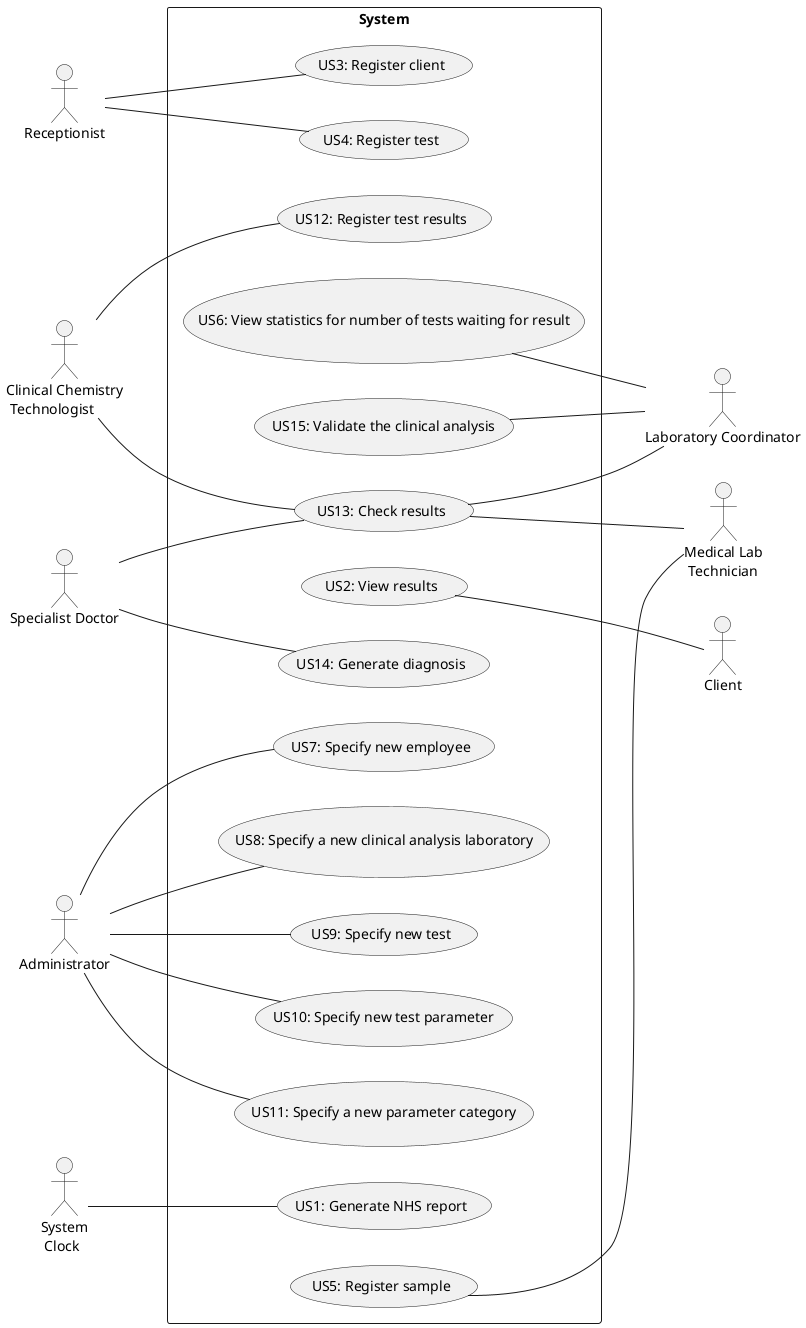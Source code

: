 @startuml
'https://plantuml.com/use-case-diagram

left to right direction
skinparam packageStyle rectangle
'Actors
:Receptionist:
:Medical Lab\n Technician: as MLT
:Clinical Chemistry\n Technologist: as CCT
:Specialist Doctor: as Doctor
:Laboratory Coordinator: as LC
:Client:
:Administrator:
:System\n Clock: as Clock

package System {
    (US4: Register test) as US4
    (US3: Register client) as US3
    (US12: Register test results) as US12
    (US14: Generate diagnosis) as US14
    (US1: Generate NHS report) as US1
    (US15: Validate the clinical analysis) as US15
    (US2: View results) as US2
    (US13: Check results) as US13
    (US7: Specify new employee) as US7
    (US8: Specify a new clinical analysis laboratory) as US8
    (US9: Specify new test) as US9
    (US10: Specify new test parameter) as US10
    (US11: Specify a new parameter category) as US11
    (US5: Register sample) as US5
    (US6: View statistics for number of tests waiting for result) as US6
}

'Use Cases
Receptionist -- US4
Receptionist -- US3
CCT -- US12
CCT -- US13
Doctor -- US14
Doctor -- US13
US15 -- LC
US13 -- LC
US2 -- Client
US5 -- MLT
US13 -- MLT
Administrator -- US7
Administrator -- US8
Administrator -- US9
Administrator -- US10
Administrator -- US11
US6 -- LC
Clock -- US1
@enduml
